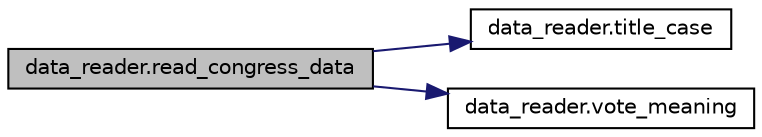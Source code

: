 digraph "data_reader.read_congress_data"
{
  edge [fontname="Helvetica",fontsize="10",labelfontname="Helvetica",labelfontsize="10"];
  node [fontname="Helvetica",fontsize="10",shape=record];
  rankdir="LR";
  Node1 [label="data_reader.read_congress_data",height=0.2,width=0.4,color="black", fillcolor="grey75", style="filled", fontcolor="black"];
  Node1 -> Node2 [color="midnightblue",fontsize="10",style="solid",fontname="Helvetica"];
  Node2 [label="data_reader.title_case",height=0.2,width=0.4,color="black", fillcolor="white", style="filled",URL="$namespacedata__reader.html#ac06220b3282ef8191572b11f41906230"];
  Node1 -> Node3 [color="midnightblue",fontsize="10",style="solid",fontname="Helvetica"];
  Node3 [label="data_reader.vote_meaning",height=0.2,width=0.4,color="black", fillcolor="white", style="filled",URL="$namespacedata__reader.html#ab92b8a5ad0aa41abcbbdc80203928d96"];
}
